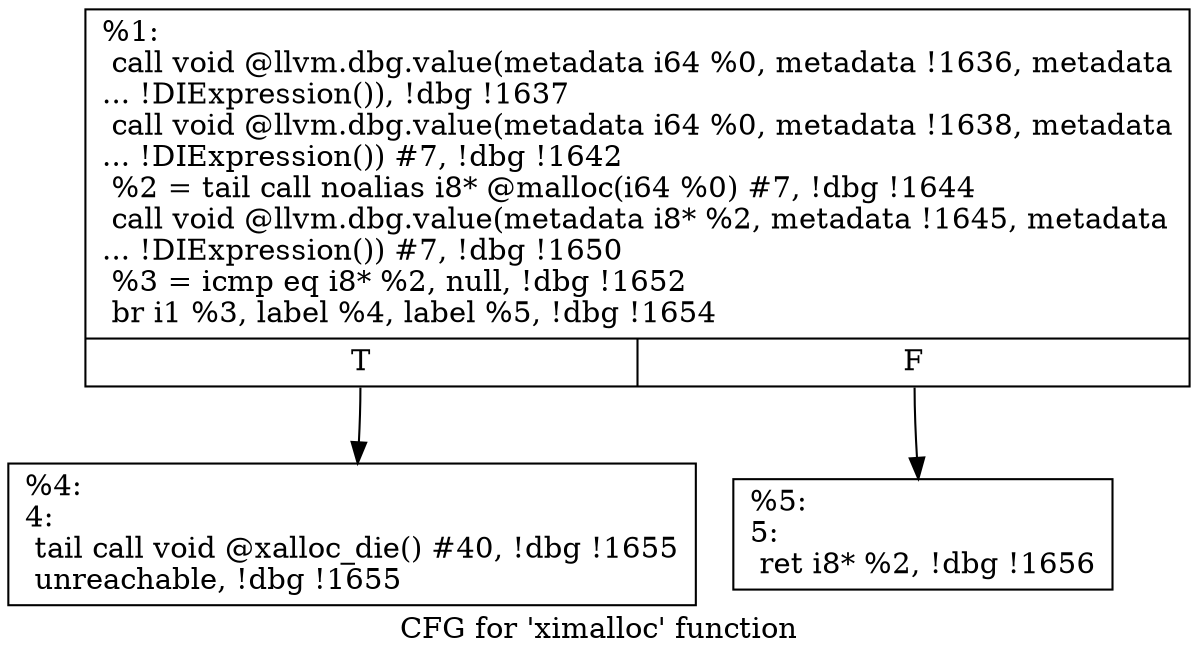 digraph "CFG for 'ximalloc' function" {
	label="CFG for 'ximalloc' function";

	Node0x14ac600 [shape=record,label="{%1:\l  call void @llvm.dbg.value(metadata i64 %0, metadata !1636, metadata\l... !DIExpression()), !dbg !1637\l  call void @llvm.dbg.value(metadata i64 %0, metadata !1638, metadata\l... !DIExpression()) #7, !dbg !1642\l  %2 = tail call noalias i8* @malloc(i64 %0) #7, !dbg !1644\l  call void @llvm.dbg.value(metadata i8* %2, metadata !1645, metadata\l... !DIExpression()) #7, !dbg !1650\l  %3 = icmp eq i8* %2, null, !dbg !1652\l  br i1 %3, label %4, label %5, !dbg !1654\l|{<s0>T|<s1>F}}"];
	Node0x14ac600:s0 -> Node0x14acd70;
	Node0x14ac600:s1 -> Node0x14acdc0;
	Node0x14acd70 [shape=record,label="{%4:\l4:                                                \l  tail call void @xalloc_die() #40, !dbg !1655\l  unreachable, !dbg !1655\l}"];
	Node0x14acdc0 [shape=record,label="{%5:\l5:                                                \l  ret i8* %2, !dbg !1656\l}"];
}
